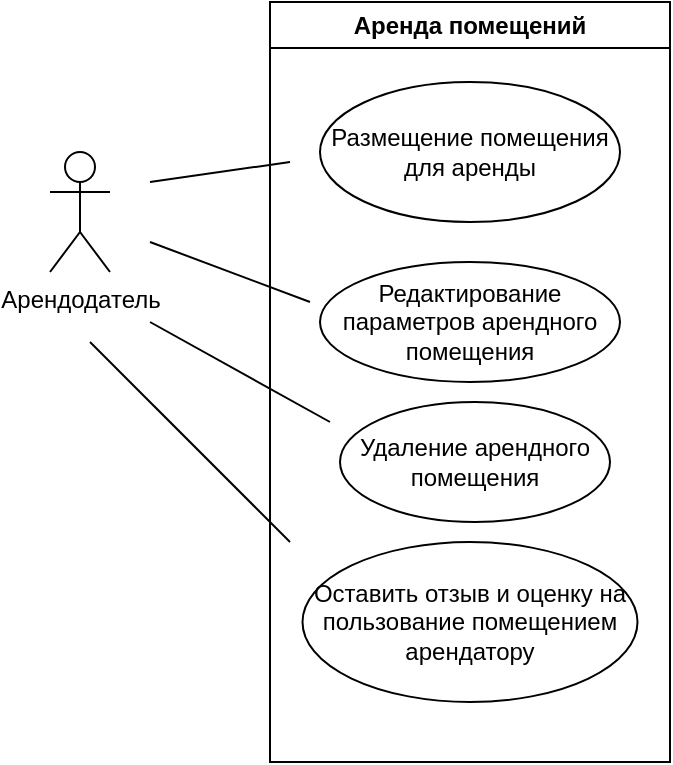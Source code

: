 <mxfile version="26.0.15">
  <diagram name="Страница — 1" id="ZE8w9SrLjhchm2RUMcUQ">
    <mxGraphModel dx="1050" dy="557" grid="1" gridSize="10" guides="1" tooltips="1" connect="1" arrows="1" fold="1" page="1" pageScale="1" pageWidth="827" pageHeight="1169" math="0" shadow="0">
      <root>
        <mxCell id="0" />
        <mxCell id="1" parent="0" />
        <mxCell id="Wm2uXoSRfv7PxTgjMT4e-23" value="Аренда помещений" style="swimlane;whiteSpace=wrap;html=1;" vertex="1" parent="1">
          <mxGeometry x="340" y="120" width="200" height="380" as="geometry" />
        </mxCell>
        <mxCell id="Wm2uXoSRfv7PxTgjMT4e-24" value="Размещение помещения для аренды" style="ellipse;whiteSpace=wrap;html=1;" vertex="1" parent="Wm2uXoSRfv7PxTgjMT4e-23">
          <mxGeometry x="25" y="40" width="150" height="70" as="geometry" />
        </mxCell>
        <mxCell id="Wm2uXoSRfv7PxTgjMT4e-25" value="Редактирование параметров арендного помещения" style="ellipse;whiteSpace=wrap;html=1;" vertex="1" parent="Wm2uXoSRfv7PxTgjMT4e-23">
          <mxGeometry x="25" y="130" width="150" height="60" as="geometry" />
        </mxCell>
        <mxCell id="Wm2uXoSRfv7PxTgjMT4e-26" value="Удаление арендного помещения" style="ellipse;whiteSpace=wrap;html=1;" vertex="1" parent="Wm2uXoSRfv7PxTgjMT4e-23">
          <mxGeometry x="35" y="200" width="135" height="60" as="geometry" />
        </mxCell>
        <mxCell id="Wm2uXoSRfv7PxTgjMT4e-31" value="Оставить отзыв и оценку на пользование помещением арендатору" style="ellipse;whiteSpace=wrap;html=1;" vertex="1" parent="Wm2uXoSRfv7PxTgjMT4e-23">
          <mxGeometry x="16.25" y="270" width="167.5" height="80" as="geometry" />
        </mxCell>
        <mxCell id="Wm2uXoSRfv7PxTgjMT4e-27" value="Арендодатель" style="shape=umlActor;verticalLabelPosition=bottom;verticalAlign=top;html=1;outlineConnect=0;" vertex="1" parent="1">
          <mxGeometry x="230" y="195" width="30" height="60" as="geometry" />
        </mxCell>
        <mxCell id="Wm2uXoSRfv7PxTgjMT4e-28" value="" style="endArrow=none;html=1;rounded=0;" edge="1" parent="1">
          <mxGeometry width="50" height="50" relative="1" as="geometry">
            <mxPoint x="280" y="210" as="sourcePoint" />
            <mxPoint x="350" y="200" as="targetPoint" />
          </mxGeometry>
        </mxCell>
        <mxCell id="Wm2uXoSRfv7PxTgjMT4e-29" value="" style="endArrow=none;html=1;rounded=0;" edge="1" parent="1">
          <mxGeometry width="50" height="50" relative="1" as="geometry">
            <mxPoint x="280" y="240" as="sourcePoint" />
            <mxPoint x="360" y="270" as="targetPoint" />
          </mxGeometry>
        </mxCell>
        <mxCell id="Wm2uXoSRfv7PxTgjMT4e-30" value="" style="endArrow=none;html=1;rounded=0;" edge="1" parent="1">
          <mxGeometry width="50" height="50" relative="1" as="geometry">
            <mxPoint x="370" y="330" as="sourcePoint" />
            <mxPoint x="280" y="280" as="targetPoint" />
          </mxGeometry>
        </mxCell>
        <mxCell id="Wm2uXoSRfv7PxTgjMT4e-32" value="" style="endArrow=none;html=1;rounded=0;" edge="1" parent="1">
          <mxGeometry width="50" height="50" relative="1" as="geometry">
            <mxPoint x="350" y="390" as="sourcePoint" />
            <mxPoint x="250" y="290" as="targetPoint" />
          </mxGeometry>
        </mxCell>
      </root>
    </mxGraphModel>
  </diagram>
</mxfile>
